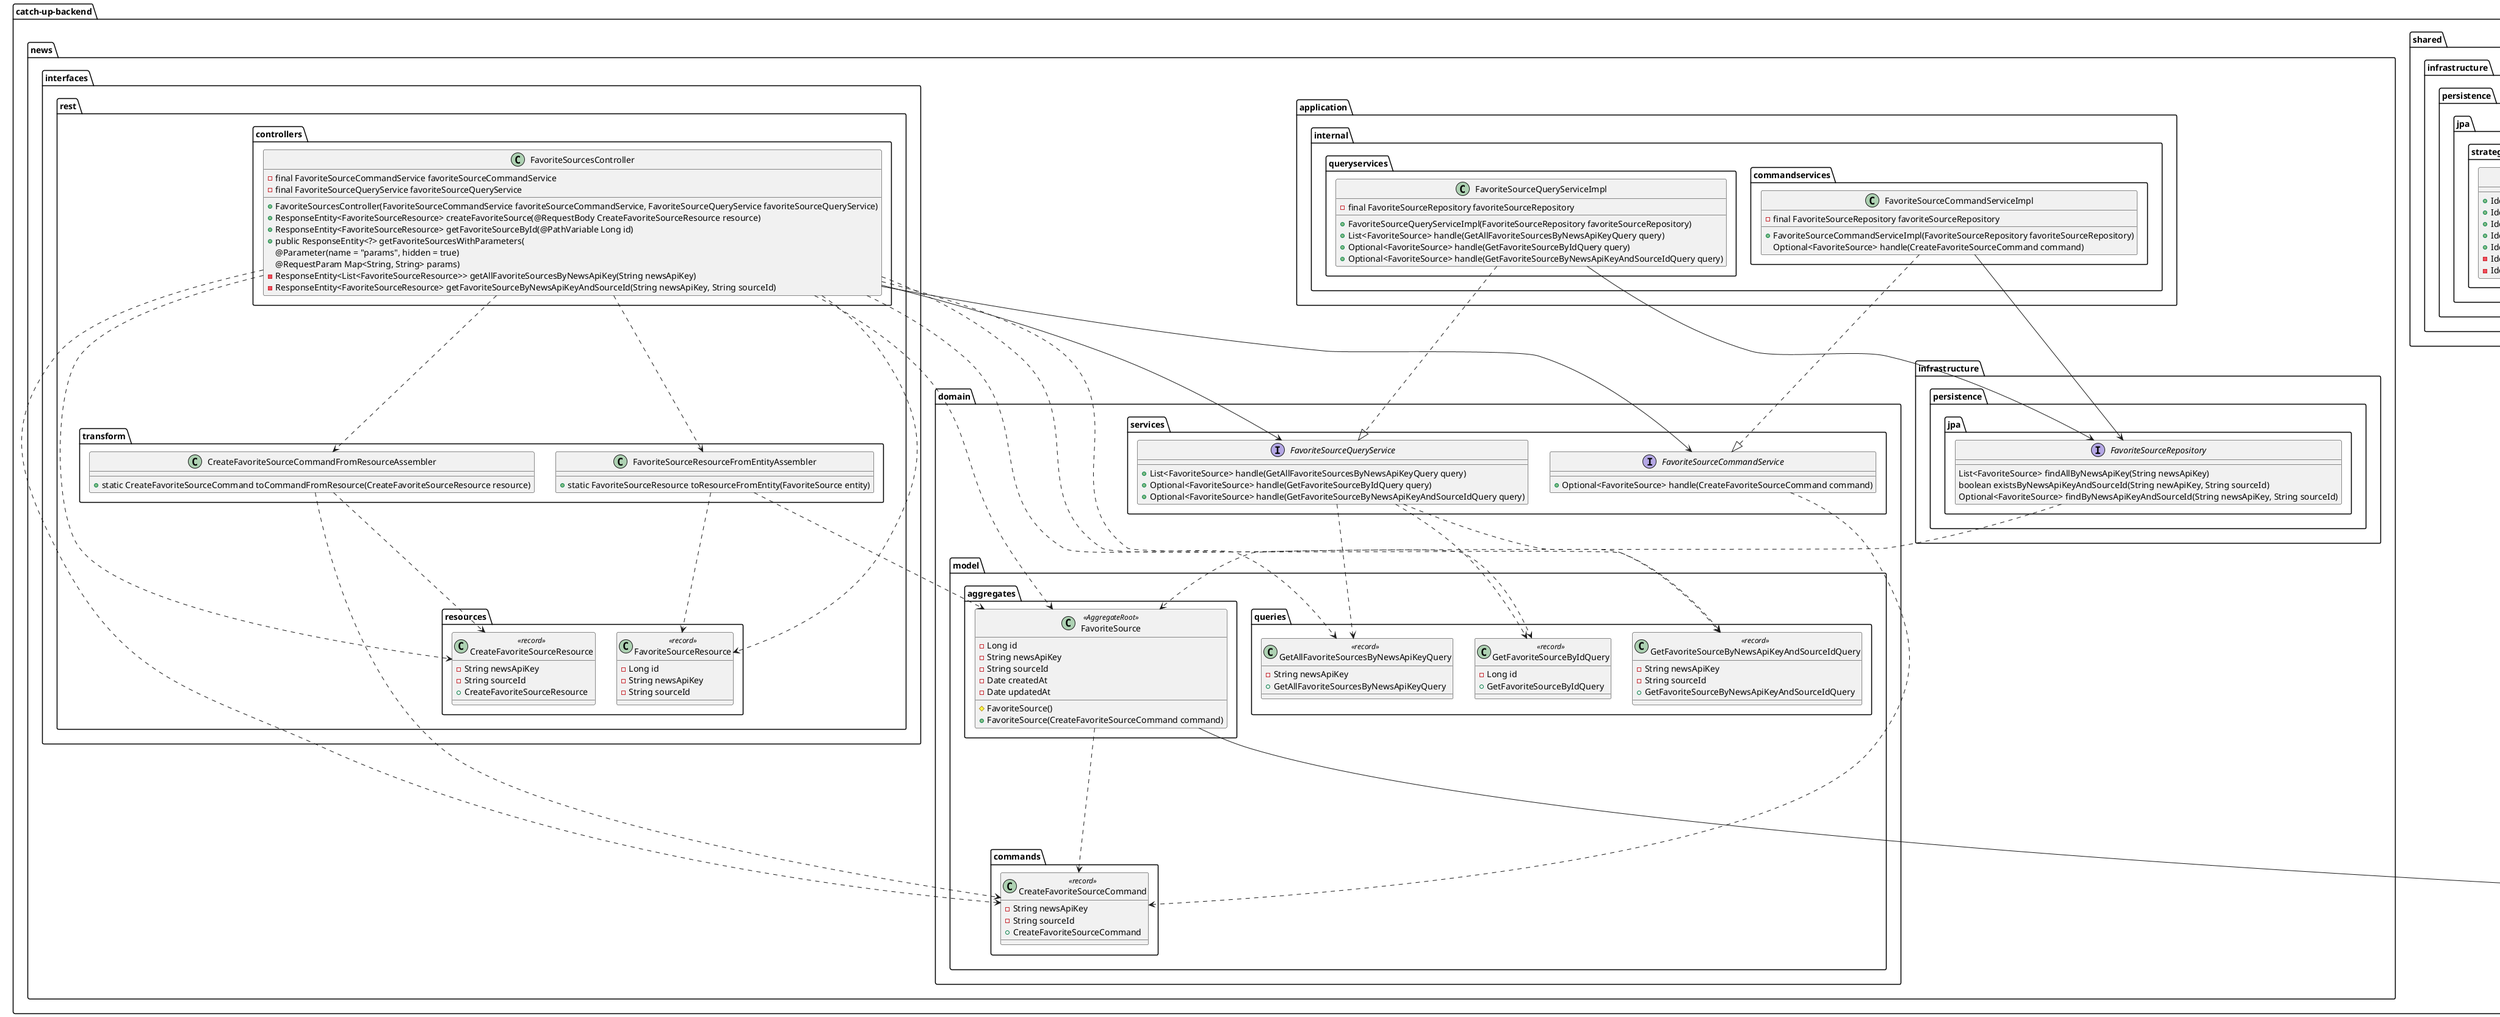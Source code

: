 @startuml
package catch-up-backend as catch_up_backend  {
    package news {
        package domain {
            package model {
                package aggregates {
                    class FavoriteSource <<AggregateRoot>> {
                        - Long id
                        - String newsApiKey
                        - String sourceId
                        - Date createdAt
                        - Date updatedAt
                        # FavoriteSource()
                        + FavoriteSource(CreateFavoriteSourceCommand command)
                    }
                }
                package commands {
                    class CreateFavoriteSourceCommand <<record>> {
                        - String newsApiKey
                        - String sourceId
                        + CreateFavoriteSourceCommand
                    }
                }
                package queries {
                    class GetAllFavoriteSourcesByNewsApiKeyQuery <<record>> {
                        - String newsApiKey
                        + GetAllFavoriteSourcesByNewsApiKeyQuery
                    }
                    class GetFavoriteSourceByIdQuery <<record>> {
                        - Long id
                        + GetFavoriteSourceByIdQuery
                    }
                    class GetFavoriteSourceByNewsApiKeyAndSourceIdQuery <<record>> {
                        - String newsApiKey
                        - String sourceId
                        + GetFavoriteSourceByNewsApiKeyAndSourceIdQuery
                    }
                }
            }
            package services {
                interface FavoriteSourceCommandService {
                    + Optional<FavoriteSource> handle(CreateFavoriteSourceCommand command)
                }
                interface FavoriteSourceQueryService {
                    + List<FavoriteSource> handle(GetAllFavoriteSourcesByNewsApiKeyQuery query)
                    + Optional<FavoriteSource> handle(GetFavoriteSourceByIdQuery query)
                    + Optional<FavoriteSource> handle(GetFavoriteSourceByNewsApiKeyAndSourceIdQuery query)
                }
            }
        }
        package infrastructure {
            package persistence {
                package jpa {
                    interface FavoriteSourceRepository {
                        List<FavoriteSource> findAllByNewsApiKey(String newsApiKey)
                        boolean existsByNewsApiKeyAndSourceId(String newApiKey, String sourceId)
                        Optional<FavoriteSource> findByNewsApiKeyAndSourceId(String newsApiKey, String sourceId)
                    }
                }
            }
        }
        package application {
            package internal {
                package commandservices {
                    class FavoriteSourceCommandServiceImpl {
                        - final FavoriteSourceRepository favoriteSourceRepository
                        + FavoriteSourceCommandServiceImpl(FavoriteSourceRepository favoriteSourceRepository)
                        Optional<FavoriteSource> handle(CreateFavoriteSourceCommand command)
                    }
                }
                package queryservices {
                    class FavoriteSourceQueryServiceImpl {
                        - final FavoriteSourceRepository favoriteSourceRepository
                        + FavoriteSourceQueryServiceImpl(FavoriteSourceRepository favoriteSourceRepository)
                        + List<FavoriteSource> handle(GetAllFavoriteSourcesByNewsApiKeyQuery query)
                        + Optional<FavoriteSource> handle(GetFavoriteSourceByIdQuery query)
                        + Optional<FavoriteSource> handle(GetFavoriteSourceByNewsApiKeyAndSourceIdQuery query)
                    }
                }
            }
        }
        package interfaces {
            package rest {
                package resources {
                    class CreateFavoriteSourceResource <<record>> {
                        - String newsApiKey
                        - String sourceId
                        + CreateFavoriteSourceResource
                    }
                    class FavoriteSourceResource <<record>> {
                        - Long id
                        - String newsApiKey
                        - String sourceId
                    }
                }
                package transform {
                    class CreateFavoriteSourceCommandFromResourceAssembler {
                        + static CreateFavoriteSourceCommand toCommandFromResource(CreateFavoriteSourceResource resource)
                    }
                    class FavoriteSourceResourceFromEntityAssembler {
                        + static FavoriteSourceResource toResourceFromEntity(FavoriteSource entity)
                    }
                }
                package controllers {
                    class FavoriteSourcesController {
                        - final FavoriteSourceCommandService favoriteSourceCommandService
                        - final FavoriteSourceQueryService favoriteSourceQueryService
                        + FavoriteSourcesController(FavoriteSourceCommandService favoriteSourceCommandService, FavoriteSourceQueryService favoriteSourceQueryService)
                        + ResponseEntity<FavoriteSourceResource> createFavoriteSource(@RequestBody CreateFavoriteSourceResource resource)
                        + ResponseEntity<FavoriteSourceResource> getFavoriteSourceById(@PathVariable Long id)
                        + public ResponseEntity<?> getFavoriteSourcesWithParameters(
                              @Parameter(name = "params", hidden = true)
                              @RequestParam Map<String, String> params)
                        - ResponseEntity<List<FavoriteSourceResource>> getAllFavoriteSourcesByNewsApiKey(String newsApiKey)
                        - ResponseEntity<FavoriteSourceResource> getFavoriteSourceByNewsApiKeyAndSourceId(String newsApiKey, String sourceId)
                    }
                }
            }
        }
    }
    package shared.infrastructure.persistence.jpa.strategy {
        class SnakeCasePhysicalNamingStrategy {
            + Identifier toPhysicalCatalogName(Identifier identifier, JdbcEnvironment jdbcEnvironment)
            + Identifier toPhysicalSchemaName(Identifier identifier, JdbcEnvironment jdbcEnvironment)
            + Identifier toPhysicalTableName(Identifier identifier, JdbcEnvironment jdbcEnvironment)
            + Identifier toPhysicalSequenceName(Identifier identifier, JdbcEnvironment jdbcEnvironment)
            + Identifier toPhysicalColumnName(Identifier identifier, JdbcEnvironment jdbcEnvironment)
            - Identifier toSnakeCase(final Identifier identifier)
            - Identifier toSnakeCase(final Identifier identifier)
        }
    }
}
package org.springframework.data.domain {
    class AbstractAggregateRoot {}
}
package org.hibernate.boot.model.naming {
    interface PhysicalNamingStrategy {}
}
FavoriteSource ..> CreateFavoriteSourceCommand
FavoriteSourceCommandService ..> CreateFavoriteSourceCommand
FavoriteSourceQueryService ..> GetAllFavoriteSourcesByNewsApiKeyQuery
FavoriteSourceQueryService ..> GetFavoriteSourceByIdQuery
FavoriteSourceQueryService ..> GetFavoriteSourceByNewsApiKeyAndSourceIdQuery
FavoriteSourceRepository ..> FavoriteSource
FavoriteSourceCommandServiceImpl ..|> FavoriteSourceCommandService
FavoriteSourceCommandServiceImpl --> FavoriteSourceRepository
FavoriteSourceQueryServiceImpl ..|> FavoriteSourceQueryService
FavoriteSourceQueryServiceImpl --> FavoriteSourceRepository
CreateFavoriteSourceCommandFromResourceAssembler ..> CreateFavoriteSourceCommand
CreateFavoriteSourceCommandFromResourceAssembler ..> CreateFavoriteSourceResource
FavoriteSourceResourceFromEntityAssembler ..> FavoriteSourceResource
FavoriteSourceResourceFromEntityAssembler ..> FavoriteSource
FavoriteSourcesController --> FavoriteSourceCommandService
FavoriteSourcesController --> FavoriteSourceQueryService
FavoriteSourcesController ..> CreateFavoriteSourceResource
FavoriteSourcesController ..> FavoriteSourceResource
FavoriteSourcesController ..> CreateFavoriteSourceCommandFromResourceAssembler
FavoriteSourcesController ..> FavoriteSourceResourceFromEntityAssembler
FavoriteSourcesController ..> FavoriteSource
FavoriteSourcesController ..> CreateFavoriteSourceCommand
FavoriteSourcesController ..> GetAllFavoriteSourcesByNewsApiKeyQuery
FavoriteSourcesController ..> GetFavoriteSourceByIdQuery
FavoriteSourcesController ..> GetFavoriteSourceByNewsApiKeyAndSourceIdQuery
SnakeCasePhysicalNamingStrategy ..|> PhysicalNamingStrategy
FavoriteSource --|> AbstractAggregateRoot
@enduml